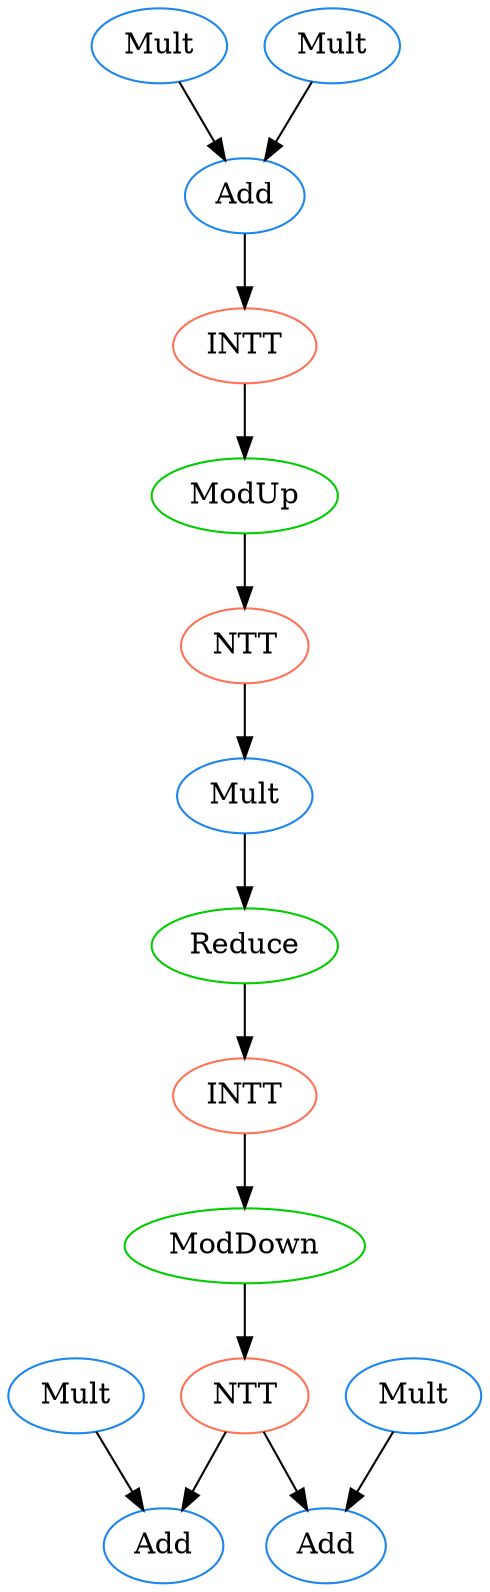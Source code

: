 digraph G {
0 [color=dodgerblue2, label=Mult];
1 [color=dodgerblue2, label=Mult];
2 [color=dodgerblue2, label=Mult];
3 [color=dodgerblue2, label=Mult];
4 [color=dodgerblue2, label=Add];
5 [color=coral1, label=INTT];
6 [color=green3, label=ModUp];
7 [color=coral1, label=NTT];
8 [color=dodgerblue2, label=Mult];
9 [color=green3, label=Reduce];
10 [color=coral1, label=INTT];
11 [color=green3, label=ModDown];
12 [color=coral1, label=NTT];
13 [color=dodgerblue2, label=Add];
14 [color=dodgerblue2, label=Add];
0->13 ;
1->4 ;
2->4 ;
3->14 ;
4->5 ;
5->6 ;
6->7 ;
7->8 ;
8->9 ;
9->10 ;
10->11 ;
11->12 ;
12->13 ;
12->14 ;
}
